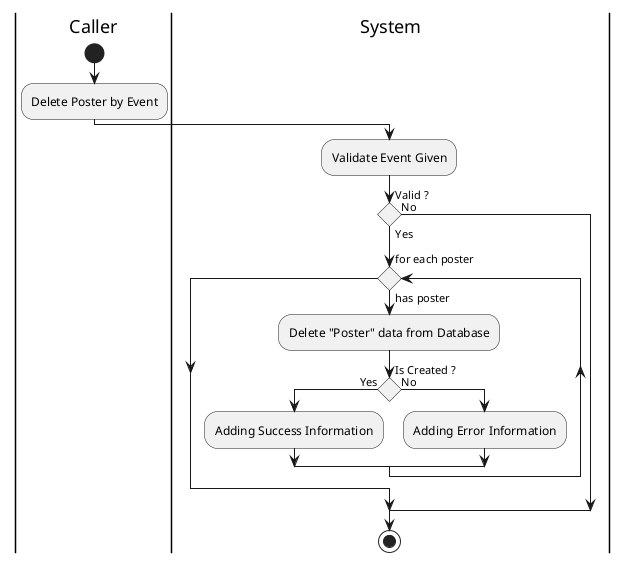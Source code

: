 @startuml DeletePoster

skinparam ConditionEndStyle hline
skinparam conditionStyle diamond
skinparam Monochrome true
skinparam Shadowing false

|Caller|
start
:Delete Poster by Event;

|System|
:Validate Event Given;
if (Valid ?) then (Yes)
    while (for each poster) is (has poster)
        :Delete "Poster" data from Database;
        if (Is Created ?) then (Yes)
            :Adding Success Information;
        else (No)
            :Adding Error Information;
        endif
    endwhile
else (No)
endif
stop

@enduml